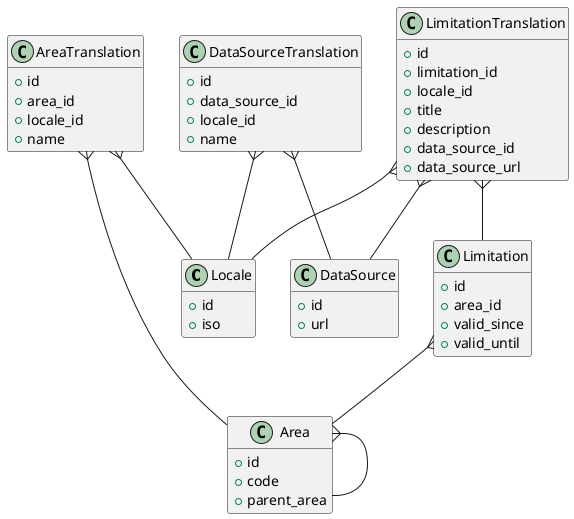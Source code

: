 @startuml

hide empty fields
hide empty methods

class Locale {
    + id
    + iso
}

class Area {
    + id
    + code
    + parent_area
}

Area }-- Area

class AreaTranslation {
    + id
    + area_id
    + locale_id
    + name
}

AreaTranslation }-- Area
AreaTranslation }-- Locale

class DataSource {
    + id
    + url
}

class DataSourceTranslation {
    + id
    + data_source_id
    + locale_id
    + name
}

DataSourceTranslation }-- DataSource
DataSourceTranslation }-- Locale

class Limitation {
    + id
    + area_id
    + valid_since
    + valid_until
}

Limitation }-- Area

class LimitationTranslation {
    + id
    + limitation_id
    + locale_id
    + title
    + description
    + data_source_id
    + data_source_url
}

LimitationTranslation }-- Limitation
LimitationTranslation }-- Locale
LimitationTranslation }-- DataSource

@enduml
